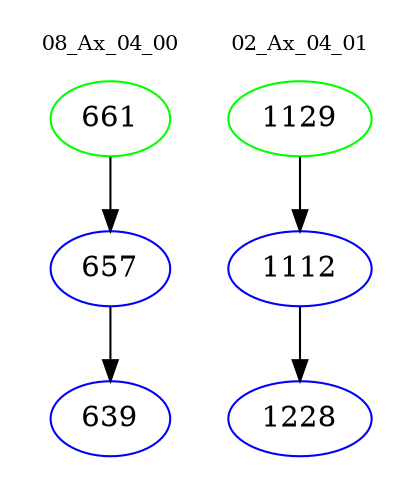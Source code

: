 digraph{
subgraph cluster_0 {
color = white
label = "08_Ax_04_00";
fontsize=10;
T0_661 [label="661", color="green"]
T0_661 -> T0_657 [color="black"]
T0_657 [label="657", color="blue"]
T0_657 -> T0_639 [color="black"]
T0_639 [label="639", color="blue"]
}
subgraph cluster_1 {
color = white
label = "02_Ax_04_01";
fontsize=10;
T1_1129 [label="1129", color="green"]
T1_1129 -> T1_1112 [color="black"]
T1_1112 [label="1112", color="blue"]
T1_1112 -> T1_1228 [color="black"]
T1_1228 [label="1228", color="blue"]
}
}
